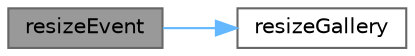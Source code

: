 digraph "resizeEvent"
{
 // LATEX_PDF_SIZE
  bgcolor="transparent";
  edge [fontname=Helvetica,fontsize=10,labelfontname=Helvetica,labelfontsize=10];
  node [fontname=Helvetica,fontsize=10,shape=box,height=0.2,width=0.4];
  rankdir="LR";
  Node1 [id="Node000001",label="resizeEvent",height=0.2,width=0.4,color="gray40", fillcolor="grey60", style="filled", fontcolor="black",tooltip="调整大小事件，重新布局画廊"];
  Node1 -> Node2 [id="edge1_Node000001_Node000002",color="steelblue1",style="solid",tooltip=" "];
  Node2 [id="Node000002",label="resizeGallery",height=0.2,width=0.4,color="grey40", fillcolor="white", style="filled",URL="$class_gallery_widget.html#a5e07b253cf65269f4696d0d903c3fef8",tooltip="调整画廊布局"];
}
